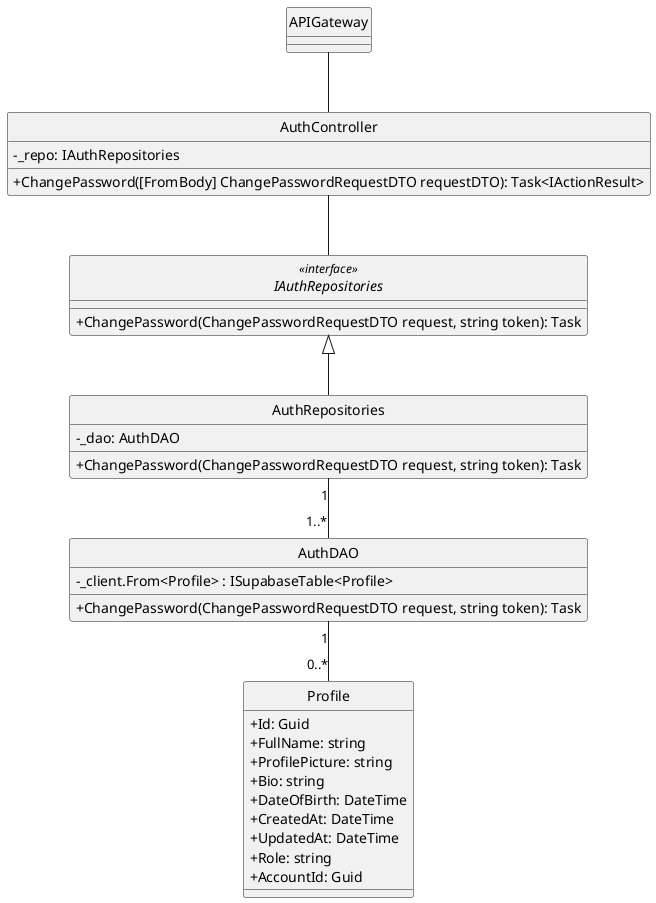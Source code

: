 @startuml 
hide circle
skinparam classAttributeIconSize 0
skinparam linetype ortho

class APIGateway {
}

class AuthController {
    - _repo: IAuthRepositories
    + ChangePassword([FromBody] ChangePasswordRequestDTO requestDTO): Task<IActionResult> 
}


interface IAuthRepositories<<interface>> { 
    + ChangePassword(ChangePasswordRequestDTO request, string token): Task
}

class AuthRepositories {
    - _dao: AuthDAO
    + ChangePassword(ChangePasswordRequestDTO request, string token): Task
}

class AuthDAO {
    - _client.From<Profile> : ISupabaseTable<Profile>
    + ChangePassword(ChangePasswordRequestDTO request, string token): Task
}

class Profile {
    + Id: Guid
    + FullName: string
    + ProfilePicture: string
    + Bio: string
    + DateOfBirth: DateTime
    + CreatedAt: DateTime
    + UpdatedAt: DateTime
    + Role: string
    + AccountId: Guid
}

APIGateway -- AuthController
AuthController -- IAuthRepositories

IAuthRepositories <|-- AuthRepositories

AuthRepositories "1" -- "1..*" AuthDAO

AuthDAO  "1" -- "0..*"  Profile
@enduml